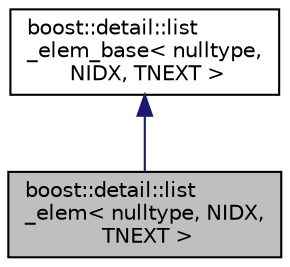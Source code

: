 digraph "boost::detail::list_elem&lt; nulltype, NIDX, TNEXT &gt;"
{
  edge [fontname="Helvetica",fontsize="10",labelfontname="Helvetica",labelfontsize="10"];
  node [fontname="Helvetica",fontsize="10",shape=record];
  Node1 [label="boost::detail::list\l_elem\< nulltype, NIDX,\l TNEXT \>",height=0.2,width=0.4,color="black", fillcolor="grey75", style="filled", fontcolor="black"];
  Node2 -> Node1 [dir="back",color="midnightblue",fontsize="10",style="solid"];
  Node2 [label="boost::detail::list\l_elem_base\< nulltype,\l NIDX, TNEXT \>",height=0.2,width=0.4,color="black", fillcolor="white", style="filled",URL="$structboost_1_1detail_1_1list__elem__base.html"];
}
